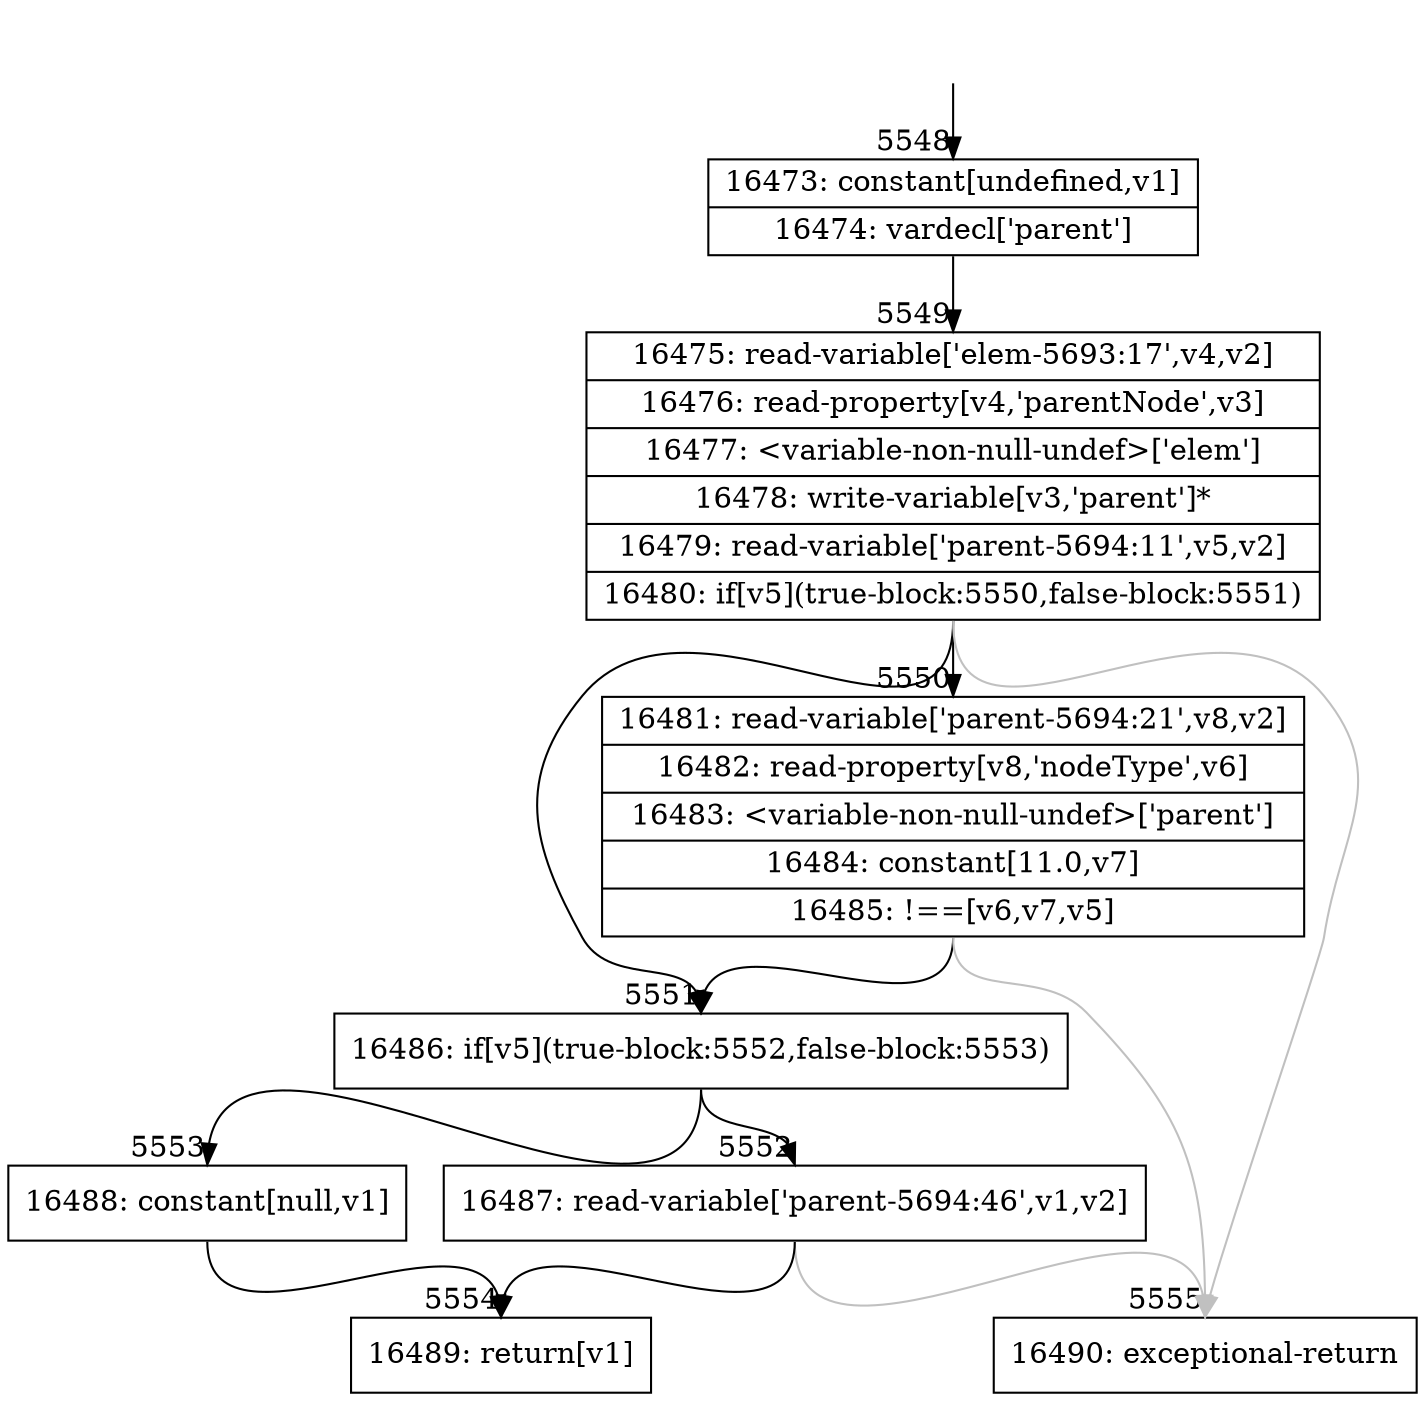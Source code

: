 digraph {
rankdir="TD"
BB_entry350[shape=none,label=""];
BB_entry350 -> BB5548 [tailport=s, headport=n, headlabel="    5548"]
BB5548 [shape=record label="{16473: constant[undefined,v1]|16474: vardecl['parent']}" ] 
BB5548 -> BB5549 [tailport=s, headport=n, headlabel="      5549"]
BB5549 [shape=record label="{16475: read-variable['elem-5693:17',v4,v2]|16476: read-property[v4,'parentNode',v3]|16477: \<variable-non-null-undef\>['elem']|16478: write-variable[v3,'parent']*|16479: read-variable['parent-5694:11',v5,v2]|16480: if[v5](true-block:5550,false-block:5551)}" ] 
BB5549 -> BB5551 [tailport=s, headport=n, headlabel="      5551"]
BB5549 -> BB5550 [tailport=s, headport=n, headlabel="      5550"]
BB5549 -> BB5555 [tailport=s, headport=n, color=gray, headlabel="      5555"]
BB5550 [shape=record label="{16481: read-variable['parent-5694:21',v8,v2]|16482: read-property[v8,'nodeType',v6]|16483: \<variable-non-null-undef\>['parent']|16484: constant[11.0,v7]|16485: !==[v6,v7,v5]}" ] 
BB5550 -> BB5551 [tailport=s, headport=n]
BB5550 -> BB5555 [tailport=s, headport=n, color=gray]
BB5551 [shape=record label="{16486: if[v5](true-block:5552,false-block:5553)}" ] 
BB5551 -> BB5552 [tailport=s, headport=n, headlabel="      5552"]
BB5551 -> BB5553 [tailport=s, headport=n, headlabel="      5553"]
BB5552 [shape=record label="{16487: read-variable['parent-5694:46',v1,v2]}" ] 
BB5552 -> BB5554 [tailport=s, headport=n, headlabel="      5554"]
BB5552 -> BB5555 [tailport=s, headport=n, color=gray]
BB5553 [shape=record label="{16488: constant[null,v1]}" ] 
BB5553 -> BB5554 [tailport=s, headport=n]
BB5554 [shape=record label="{16489: return[v1]}" ] 
BB5555 [shape=record label="{16490: exceptional-return}" ] 
}
